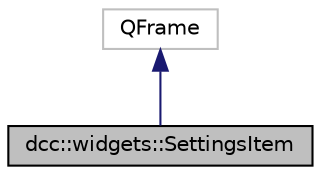 digraph "dcc::widgets::SettingsItem"
{
  edge [fontname="Helvetica",fontsize="10",labelfontname="Helvetica",labelfontsize="10"];
  node [fontname="Helvetica",fontsize="10",shape=record];
  Node49 [label="dcc::widgets::SettingsItem",height=0.2,width=0.4,color="black", fillcolor="grey75", style="filled", fontcolor="black"];
  Node50 -> Node49 [dir="back",color="midnightblue",fontsize="10",style="solid",fontname="Helvetica"];
  Node50 [label="QFrame",height=0.2,width=0.4,color="grey75", fillcolor="white", style="filled"];
}
